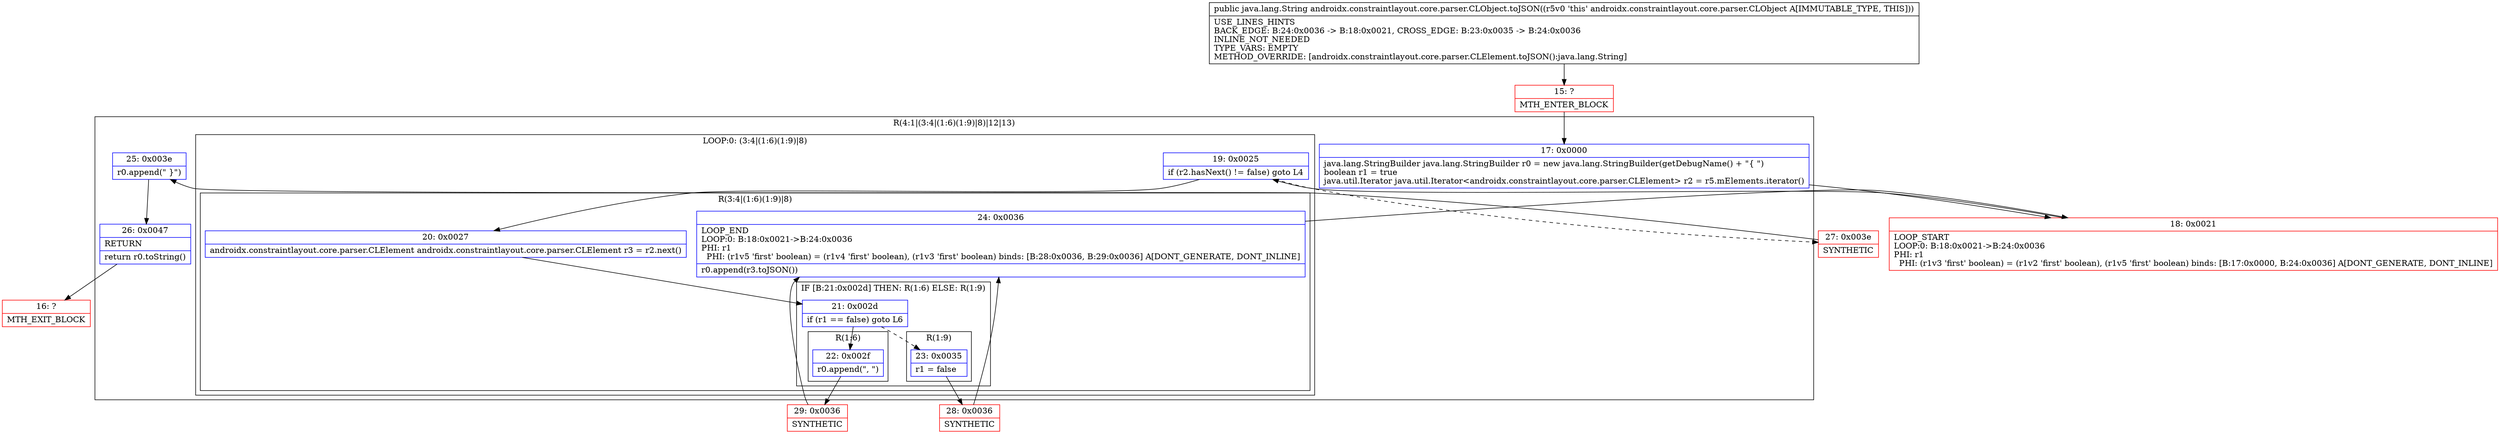 digraph "CFG forandroidx.constraintlayout.core.parser.CLObject.toJSON()Ljava\/lang\/String;" {
subgraph cluster_Region_258044545 {
label = "R(4:1|(3:4|(1:6)(1:9)|8)|12|13)";
node [shape=record,color=blue];
Node_17 [shape=record,label="{17\:\ 0x0000|java.lang.StringBuilder java.lang.StringBuilder r0 = new java.lang.StringBuilder(getDebugName() + \"\{ \")\lboolean r1 = true\ljava.util.Iterator java.util.Iterator\<androidx.constraintlayout.core.parser.CLElement\> r2 = r5.mElements.iterator()\l}"];
subgraph cluster_LoopRegion_1186684941 {
label = "LOOP:0: (3:4|(1:6)(1:9)|8)";
node [shape=record,color=blue];
Node_19 [shape=record,label="{19\:\ 0x0025|if (r2.hasNext() != false) goto L4\l}"];
subgraph cluster_Region_850838719 {
label = "R(3:4|(1:6)(1:9)|8)";
node [shape=record,color=blue];
Node_20 [shape=record,label="{20\:\ 0x0027|androidx.constraintlayout.core.parser.CLElement androidx.constraintlayout.core.parser.CLElement r3 = r2.next()\l}"];
subgraph cluster_IfRegion_259723918 {
label = "IF [B:21:0x002d] THEN: R(1:6) ELSE: R(1:9)";
node [shape=record,color=blue];
Node_21 [shape=record,label="{21\:\ 0x002d|if (r1 == false) goto L6\l}"];
subgraph cluster_Region_601705110 {
label = "R(1:6)";
node [shape=record,color=blue];
Node_22 [shape=record,label="{22\:\ 0x002f|r0.append(\", \")\l}"];
}
subgraph cluster_Region_193633284 {
label = "R(1:9)";
node [shape=record,color=blue];
Node_23 [shape=record,label="{23\:\ 0x0035|r1 = false\l}"];
}
}
Node_24 [shape=record,label="{24\:\ 0x0036|LOOP_END\lLOOP:0: B:18:0x0021\-\>B:24:0x0036\lPHI: r1 \l  PHI: (r1v5 'first' boolean) = (r1v4 'first' boolean), (r1v3 'first' boolean) binds: [B:28:0x0036, B:29:0x0036] A[DONT_GENERATE, DONT_INLINE]\l|r0.append(r3.toJSON())\l}"];
}
}
Node_25 [shape=record,label="{25\:\ 0x003e|r0.append(\" \}\")\l}"];
Node_26 [shape=record,label="{26\:\ 0x0047|RETURN\l|return r0.toString()\l}"];
}
Node_15 [shape=record,color=red,label="{15\:\ ?|MTH_ENTER_BLOCK\l}"];
Node_18 [shape=record,color=red,label="{18\:\ 0x0021|LOOP_START\lLOOP:0: B:18:0x0021\-\>B:24:0x0036\lPHI: r1 \l  PHI: (r1v3 'first' boolean) = (r1v2 'first' boolean), (r1v5 'first' boolean) binds: [B:17:0x0000, B:24:0x0036] A[DONT_GENERATE, DONT_INLINE]\l}"];
Node_29 [shape=record,color=red,label="{29\:\ 0x0036|SYNTHETIC\l}"];
Node_28 [shape=record,color=red,label="{28\:\ 0x0036|SYNTHETIC\l}"];
Node_27 [shape=record,color=red,label="{27\:\ 0x003e|SYNTHETIC\l}"];
Node_16 [shape=record,color=red,label="{16\:\ ?|MTH_EXIT_BLOCK\l}"];
MethodNode[shape=record,label="{public java.lang.String androidx.constraintlayout.core.parser.CLObject.toJSON((r5v0 'this' androidx.constraintlayout.core.parser.CLObject A[IMMUTABLE_TYPE, THIS]))  | USE_LINES_HINTS\lBACK_EDGE: B:24:0x0036 \-\> B:18:0x0021, CROSS_EDGE: B:23:0x0035 \-\> B:24:0x0036\lINLINE_NOT_NEEDED\lTYPE_VARS: EMPTY\lMETHOD_OVERRIDE: [androidx.constraintlayout.core.parser.CLElement.toJSON():java.lang.String]\l}"];
MethodNode -> Node_15;Node_17 -> Node_18;
Node_19 -> Node_20;
Node_19 -> Node_27[style=dashed];
Node_20 -> Node_21;
Node_21 -> Node_22;
Node_21 -> Node_23[style=dashed];
Node_22 -> Node_29;
Node_23 -> Node_28;
Node_24 -> Node_18;
Node_25 -> Node_26;
Node_26 -> Node_16;
Node_15 -> Node_17;
Node_18 -> Node_19;
Node_29 -> Node_24;
Node_28 -> Node_24;
Node_27 -> Node_25;
}

